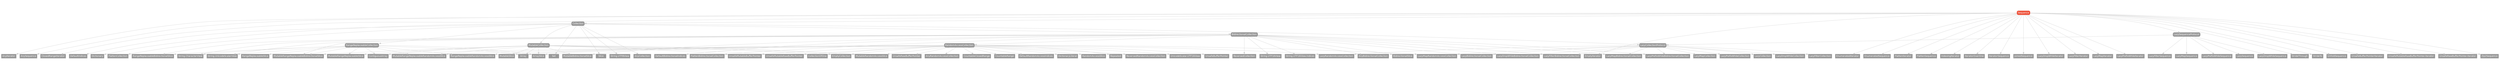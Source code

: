 strict digraph "Sequence - Type Hierarchy - SwiftDoc.org" {
    pad="0.1,0.8"
    node [shape=box, style="filled,rounded", color="#999999", fillcolor="#999999", fontcolor=white, fontname=Helvetica, fontnames="Helvetica,sansserif", fontsize=12, margin="0.07,0.05", height="0.3"]
    edge [color="#cccccc"]
    "AnyBidirectionalCollection" [URL="/type/AnyBidirectionalCollection/hierarchy/", style=filled]
    "AnyCollection" [URL="/type/AnyCollection/hierarchy/", style=filled]
    "AnyIterator" [URL="/type/AnyIterator/hierarchy/", style=filled]
    "AnyRandomAccessCollection" [URL="/type/AnyRandomAccessCollection/hierarchy/", style=filled]
    "AnySequence" [URL="/type/AnySequence/hierarchy/", style=filled]
    "Array" [URL="/type/Array/hierarchy/", style=filled]
    "ArraySlice" [URL="/type/ArraySlice/hierarchy/", style=filled]
    "BidirectionalCollection" [URL="/protocol/BidirectionalCollection/hierarchy/"]
    "BidirectionalSlice" [URL="/type/BidirectionalSlice/hierarchy/", style=filled]
    "ClosedRangeIterator" [URL="/type/ClosedRangeIterator/hierarchy/", style=filled]
    "Collection" [URL="/protocol/Collection/hierarchy/"]
    "CollectionOfOne" [URL="/type/CollectionOfOne/hierarchy/", style=filled]
    "ContiguousArray" [URL="/type/ContiguousArray/hierarchy/", style=filled]
    "CountableClosedRange" [URL="/type/CountableClosedRange/hierarchy/", style=filled]
    "CountableRange" [URL="/type/CountableRange/hierarchy/", style=filled]
    "DefaultBidirectionalIndices" [URL="/type/DefaultBidirectionalIndices/hierarchy/", style=filled]
    "DefaultIndices" [URL="/type/DefaultIndices/hierarchy/", style=filled]
    "DefaultRandomAccessIndices" [URL="/type/DefaultRandomAccessIndices/hierarchy/", style=filled]
    "Dictionary" [URL="/type/Dictionary/hierarchy/", style=filled]
    "DictionaryLiteral" [URL="/type/DictionaryLiteral/hierarchy/", style=filled]
    "EmptyCollection" [URL="/type/EmptyCollection/hierarchy/", style=filled]
    "EmptyIterator" [URL="/type/EmptyIterator/hierarchy/", style=filled]
    "EnumeratedIterator" [URL="/type/EnumeratedIterator/hierarchy/", style=filled]
    "EnumeratedSequence" [URL="/type/EnumeratedSequence/hierarchy/", style=filled]
    "FlattenBidirectionalCollection" [URL="/type/FlattenBidirectionalCollection/hierarchy/", style=filled]
    "FlattenCollection" [URL="/type/FlattenCollection/hierarchy/", style=filled]
    "FlattenIterator" [URL="/type/FlattenIterator/hierarchy/", style=filled]
    "FlattenSequence" [URL="/type/FlattenSequence/hierarchy/", style=filled]
    "IndexingIterator" [URL="/type/IndexingIterator/hierarchy/", style=filled]
    "IteratorOverOne" [URL="/type/IteratorOverOne/hierarchy/", style=filled]
    "IteratorSequence" [URL="/type/IteratorSequence/hierarchy/", style=filled]
    "JoinedSequence" [URL="/type/JoinedSequence/hierarchy/", style=filled]
    "LazyBidirectionalCollection" [URL="/type/LazyBidirectionalCollection/hierarchy/", style=filled]
    "LazyCollection" [URL="/type/LazyCollection/hierarchy/", style=filled]
    "LazyCollectionProtocol" [URL="/protocol/LazyCollectionProtocol/hierarchy/"]
    "LazyDropWhileBidirectionalCollection" [URL="/type/LazyDropWhileBidirectionalCollection/hierarchy/", style=filled]
    "LazyDropWhileCollection" [URL="/type/LazyDropWhileCollection/hierarchy/", style=filled]
    "LazyDropWhileIterator" [URL="/type/LazyDropWhileIterator/hierarchy/", style=filled]
    "LazyDropWhileSequence" [URL="/type/LazyDropWhileSequence/hierarchy/", style=filled]
    "LazyFilterBidirectionalCollection" [URL="/type/LazyFilterBidirectionalCollection/hierarchy/", style=filled]
    "LazyFilterCollection" [URL="/type/LazyFilterCollection/hierarchy/", style=filled]
    "LazyFilterIterator" [URL="/type/LazyFilterIterator/hierarchy/", style=filled]
    "LazyFilterSequence" [URL="/type/LazyFilterSequence/hierarchy/", style=filled]
    "LazyMapBidirectionalCollection" [URL="/type/LazyMapBidirectionalCollection/hierarchy/", style=filled]
    "LazyMapCollection" [URL="/type/LazyMapCollection/hierarchy/", style=filled]
    "LazyMapIterator" [URL="/type/LazyMapIterator/hierarchy/", style=filled]
    "LazyMapRandomAccessCollection" [URL="/type/LazyMapRandomAccessCollection/hierarchy/", style=filled]
    "LazyMapSequence" [URL="/type/LazyMapSequence/hierarchy/", style=filled]
    "LazyPrefixWhileBidirectionalCollection" [URL="/type/LazyPrefixWhileBidirectionalCollection/hierarchy/", style=filled]
    "LazyPrefixWhileCollection" [URL="/type/LazyPrefixWhileCollection/hierarchy/", style=filled]
    "LazyPrefixWhileIterator" [URL="/type/LazyPrefixWhileIterator/hierarchy/", style=filled]
    "LazyPrefixWhileSequence" [URL="/type/LazyPrefixWhileSequence/hierarchy/", style=filled]
    "LazyRandomAccessCollection" [URL="/type/LazyRandomAccessCollection/hierarchy/", style=filled]
    "LazySequence" [URL="/type/LazySequence/hierarchy/", style=filled]
    "LazySequenceProtocol" [URL="/protocol/LazySequenceProtocol/hierarchy/"]
    "MutableBidirectionalSlice" [URL="/type/MutableBidirectionalSlice/hierarchy/", style=filled]
    "MutableCollection" [URL="/protocol/MutableCollection/hierarchy/"]
    "MutableRandomAccessSlice" [URL="/type/MutableRandomAccessSlice/hierarchy/", style=filled]
    "MutableRangeReplaceableBidirectionalSlice" [URL="/type/MutableRangeReplaceableBidirectionalSlice/hierarchy/", style=filled]
    "MutableRangeReplaceableRandomAccessSlice" [URL="/type/MutableRangeReplaceableRandomAccessSlice/hierarchy/", style=filled]
    "MutableRangeReplaceableSlice" [URL="/type/MutableRangeReplaceableSlice/hierarchy/", style=filled]
    "MutableSlice" [URL="/type/MutableSlice/hierarchy/", style=filled]
    "RandomAccessCollection" [URL="/protocol/RandomAccessCollection/hierarchy/"]
    "RandomAccessSlice" [URL="/type/RandomAccessSlice/hierarchy/", style=filled]
    "RangeReplaceableBidirectionalSlice" [URL="/type/RangeReplaceableBidirectionalSlice/hierarchy/", style=filled]
    "RangeReplaceableCollection" [URL="/protocol/RangeReplaceableCollection/hierarchy/"]
    "RangeReplaceableRandomAccessSlice" [URL="/type/RangeReplaceableRandomAccessSlice/hierarchy/", style=filled]
    "RangeReplaceableSlice" [URL="/type/RangeReplaceableSlice/hierarchy/", style=filled]
    "Repeated" [URL="/type/Repeated/hierarchy/", style=filled]
    "ReversedCollection" [URL="/type/ReversedCollection/hierarchy/", style=filled]
    "ReversedRandomAccessCollection" [URL="/type/ReversedRandomAccessCollection/hierarchy/", style=filled]
    "Sequence" [URL="/protocol/Sequence/", style="filled,rounded", fillcolor="#ee543d", color="#ee543d"]
    "Set" [URL="/type/Set/hierarchy/", style=filled]
    "Slice" [URL="/type/Slice/hierarchy/", style=filled]
    "StrideThrough" [URL="/type/StrideThrough/hierarchy/", style=filled]
    "StrideTo" [URL="/type/StrideTo/hierarchy/", style=filled]
    "String.CharacterView" [URL="/type/String.CharacterView/hierarchy/", style=filled]
    "String.UTF16View" [URL="/type/String.UTF16View/hierarchy/", style=filled]
    "String.UTF16View.Indices" [URL="/type/String.UTF16View.Indices/hierarchy/", style=filled]
    "String.UTF8View" [URL="/type/String.UTF8View/hierarchy/", style=filled]
    "String.UnicodeScalarView" [URL="/type/String.UnicodeScalarView/hierarchy/", style=filled]
    "UnfoldSequence" [URL="/type/UnfoldSequence/hierarchy/", style=filled]
    "UnicodeScalar.UTF16View" [URL="/type/UnicodeScalar.UTF16View/hierarchy/", style=filled]
    "UnsafeBufferPointer" [URL="/type/UnsafeBufferPointer/hierarchy/", style=filled]
    "UnsafeBufferPointerIterator" [URL="/type/UnsafeBufferPointerIterator/hierarchy/", style=filled]
    "UnsafeMutableBufferPointer" [URL="/type/UnsafeMutableBufferPointer/hierarchy/", style=filled]
    "UnsafeMutableRawBufferPointer" [URL="/type/UnsafeMutableRawBufferPointer/hierarchy/", style=filled]
    "UnsafeMutableRawBufferPointer.Iterator" [URL="/type/UnsafeMutableRawBufferPointer.Iterator/hierarchy/", style=filled]
    "UnsafeRawBufferPointer" [URL="/type/UnsafeRawBufferPointer/hierarchy/", style=filled]
    "UnsafeRawBufferPointer.Iterator" [URL="/type/UnsafeRawBufferPointer.Iterator/hierarchy/", style=filled]
    "Zip2Sequence" [URL="/type/Zip2Sequence/hierarchy/", style=filled]    "Sequence" -> "AnyIterator"
    "Sequence" -> "AnySequence"
    "Sequence" -> "ClosedRangeIterator"
    "Sequence" -> "Collection"
    "Sequence" -> "EmptyIterator"
    "Sequence" -> "EnumeratedIterator"
    "Sequence" -> "EnumeratedSequence"
    "Sequence" -> "FlattenIterator"
    "Sequence" -> "FlattenSequence"
    "Sequence" -> "IndexingIterator"
    "Sequence" -> "IteratorOverOne"
    "Sequence" -> "IteratorSequence"
    "Sequence" -> "JoinedSequence"
    "Sequence" -> "LazyDropWhileIterator"
    "Sequence" -> "LazyFilterIterator"
    "Sequence" -> "LazyMapIterator"
    "Sequence" -> "LazyPrefixWhileIterator"
    "Sequence" -> "LazySequenceProtocol"
    "Sequence" -> "StrideThrough"
    "Sequence" -> "StrideTo"
    "Sequence" -> "UnfoldSequence"
    "Sequence" -> "UnsafeBufferPointerIterator"
    "Sequence" -> "Zip2Sequence"
    "Sequence" -> "UnsafeMutableRawBufferPointer.Iterator"
    "Sequence" -> "UnsafeRawBufferPointer.Iterator"
    "Collection" -> "AnyCollection"
    "Collection" -> "BidirectionalCollection"
    "Collection" -> "DefaultIndices"
    "Collection" -> "Dictionary"
    "Collection" -> "FlattenCollection"
    "Collection" -> "LazyCollectionProtocol"
    "Collection" -> "MutableCollection"
    "Collection" -> "RangeReplaceableCollection"
    "Collection" -> "Set"
    "Collection" -> "Slice"
    "Collection" -> "String.UTF8View"
    "BidirectionalCollection" -> "AnyBidirectionalCollection"
    "BidirectionalCollection" -> "BidirectionalSlice"
    "BidirectionalCollection" -> "DefaultBidirectionalIndices"
    "BidirectionalCollection" -> "FlattenBidirectionalCollection"
    "BidirectionalCollection" -> "LazyBidirectionalCollection"
    "BidirectionalCollection" -> "LazyDropWhileBidirectionalCollection"
    "BidirectionalCollection" -> "LazyFilterBidirectionalCollection"
    "BidirectionalCollection" -> "LazyMapBidirectionalCollection"
    "BidirectionalCollection" -> "LazyPrefixWhileBidirectionalCollection"
    "BidirectionalCollection" -> "MutableBidirectionalSlice"
    "BidirectionalCollection" -> "MutableRangeReplaceableBidirectionalSlice"
    "BidirectionalCollection" -> "RandomAccessCollection"
    "BidirectionalCollection" -> "RangeReplaceableBidirectionalSlice"
    "BidirectionalCollection" -> "ReversedCollection"
    "BidirectionalCollection" -> "String.UTF16View"
    "BidirectionalCollection" -> "String.CharacterView"
    "BidirectionalCollection" -> "String.UnicodeScalarView"
    "BidirectionalCollection" -> "String.UTF16View.Indices"
    "RandomAccessCollection" -> "AnyRandomAccessCollection"
    "RandomAccessCollection" -> "Array"
    "RandomAccessCollection" -> "ArraySlice"
    "RandomAccessCollection" -> "CollectionOfOne"
    "RandomAccessCollection" -> "ContiguousArray"
    "RandomAccessCollection" -> "CountableClosedRange"
    "RandomAccessCollection" -> "CountableRange"
    "RandomAccessCollection" -> "DefaultRandomAccessIndices"
    "RandomAccessCollection" -> "DictionaryLiteral"
    "RandomAccessCollection" -> "EmptyCollection"
    "RandomAccessCollection" -> "LazyMapRandomAccessCollection"
    "RandomAccessCollection" -> "LazyRandomAccessCollection"
    "RandomAccessCollection" -> "MutableRandomAccessSlice"
    "RandomAccessCollection" -> "MutableRangeReplaceableRandomAccessSlice"
    "RandomAccessCollection" -> "RandomAccessSlice"
    "RandomAccessCollection" -> "RangeReplaceableRandomAccessSlice"
    "RandomAccessCollection" -> "Repeated"
    "RandomAccessCollection" -> "ReversedRandomAccessCollection"
    "RandomAccessCollection" -> "UnsafeBufferPointer"
    "RandomAccessCollection" -> "UnsafeMutableBufferPointer"
    "RandomAccessCollection" -> "UnsafeMutableRawBufferPointer"
    "RandomAccessCollection" -> "UnsafeRawBufferPointer"
    "RandomAccessCollection" -> "UnicodeScalar.UTF16View"
    "LazyCollectionProtocol" -> "LazyBidirectionalCollection"
    "LazyCollectionProtocol" -> "LazyCollection"
    "LazyCollectionProtocol" -> "LazyDropWhileBidirectionalCollection"
    "LazyCollectionProtocol" -> "LazyDropWhileCollection"
    "LazyCollectionProtocol" -> "LazyFilterBidirectionalCollection"
    "LazyCollectionProtocol" -> "LazyFilterCollection"
    "LazyCollectionProtocol" -> "LazyMapBidirectionalCollection"
    "LazyCollectionProtocol" -> "LazyMapCollection"
    "LazyCollectionProtocol" -> "LazyMapRandomAccessCollection"
    "LazyCollectionProtocol" -> "LazyPrefixWhileBidirectionalCollection"
    "LazyCollectionProtocol" -> "LazyPrefixWhileCollection"
    "LazyCollectionProtocol" -> "LazyRandomAccessCollection"
    "MutableCollection" -> "Array"
    "MutableCollection" -> "ArraySlice"
    "MutableCollection" -> "CollectionOfOne"
    "MutableCollection" -> "ContiguousArray"
    "MutableCollection" -> "EmptyCollection"
    "MutableCollection" -> "MutableBidirectionalSlice"
    "MutableCollection" -> "MutableRandomAccessSlice"
    "MutableCollection" -> "MutableRangeReplaceableBidirectionalSlice"
    "MutableCollection" -> "MutableRangeReplaceableRandomAccessSlice"
    "MutableCollection" -> "MutableRangeReplaceableSlice"
    "MutableCollection" -> "MutableSlice"
    "MutableCollection" -> "UnsafeMutableBufferPointer"
    "MutableCollection" -> "UnsafeMutableRawBufferPointer"
    "RangeReplaceableCollection" -> "Array"
    "RangeReplaceableCollection" -> "ArraySlice"
    "RangeReplaceableCollection" -> "ContiguousArray"
    "RangeReplaceableCollection" -> "MutableRangeReplaceableBidirectionalSlice"
    "RangeReplaceableCollection" -> "MutableRangeReplaceableRandomAccessSlice"
    "RangeReplaceableCollection" -> "MutableRangeReplaceableSlice"
    "RangeReplaceableCollection" -> "RangeReplaceableBidirectionalSlice"
    "RangeReplaceableCollection" -> "RangeReplaceableRandomAccessSlice"
    "RangeReplaceableCollection" -> "RangeReplaceableSlice"
    "RangeReplaceableCollection" -> "String.CharacterView"
    "RangeReplaceableCollection" -> "String.UnicodeScalarView"
    "LazySequenceProtocol" -> "LazyCollectionProtocol"
    "LazySequenceProtocol" -> "LazyDropWhileSequence"
    "LazySequenceProtocol" -> "LazyFilterSequence"
    "LazySequenceProtocol" -> "LazyMapSequence"
    "LazySequenceProtocol" -> "LazyPrefixWhileSequence"
    "LazySequenceProtocol" -> "LazySequence"
    "LazyCollectionProtocol" -> "LazyBidirectionalCollection"
    "LazyCollectionProtocol" -> "LazyCollection"
    "LazyCollectionProtocol" -> "LazyDropWhileBidirectionalCollection"
    "LazyCollectionProtocol" -> "LazyDropWhileCollection"
    "LazyCollectionProtocol" -> "LazyFilterBidirectionalCollection"
    "LazyCollectionProtocol" -> "LazyFilterCollection"
    "LazyCollectionProtocol" -> "LazyMapBidirectionalCollection"
    "LazyCollectionProtocol" -> "LazyMapCollection"
    "LazyCollectionProtocol" -> "LazyMapRandomAccessCollection"
    "LazyCollectionProtocol" -> "LazyPrefixWhileBidirectionalCollection"
    "LazyCollectionProtocol" -> "LazyPrefixWhileCollection"
    "LazyCollectionProtocol" -> "LazyRandomAccessCollection"
    subgraph Types {
        rank = max; "AnyIterator"; "AnySequence"; "ClosedRangeIterator"; "EmptyIterator"; "EnumeratedIterator"; "EnumeratedSequence"; "FlattenIterator"; "FlattenSequence"; "IndexingIterator"; "IteratorOverOne"; "IteratorSequence"; "JoinedSequence"; "LazyDropWhileIterator"; "LazyFilterIterator"; "LazyMapIterator"; "LazyPrefixWhileIterator"; "StrideThrough"; "StrideTo"; "UnfoldSequence"; "UnsafeBufferPointerIterator"; "Zip2Sequence"; "UnsafeMutableRawBufferPointer.Iterator"; "UnsafeRawBufferPointer.Iterator"; "AnyCollection"; "DefaultIndices"; "Dictionary"; "FlattenCollection"; "Set"; "Slice"; "String.UTF8View"; "AnyBidirectionalCollection"; "BidirectionalSlice"; "DefaultBidirectionalIndices"; "FlattenBidirectionalCollection"; "LazyBidirectionalCollection"; "LazyDropWhileBidirectionalCollection"; "LazyFilterBidirectionalCollection"; "LazyMapBidirectionalCollection"; "LazyPrefixWhileBidirectionalCollection"; "MutableBidirectionalSlice"; "MutableRangeReplaceableBidirectionalSlice"; "RangeReplaceableBidirectionalSlice"; "ReversedCollection"; "String.UTF16View"; "String.CharacterView"; "String.UnicodeScalarView"; "String.UTF16View.Indices"; "AnyRandomAccessCollection"; "Array"; "ArraySlice"; "CollectionOfOne"; "ContiguousArray"; "CountableClosedRange"; "CountableRange"; "DefaultRandomAccessIndices"; "DictionaryLiteral"; "EmptyCollection"; "LazyMapRandomAccessCollection"; "LazyRandomAccessCollection"; "MutableRandomAccessSlice"; "MutableRangeReplaceableRandomAccessSlice"; "RandomAccessSlice"; "RangeReplaceableRandomAccessSlice"; "Repeated"; "ReversedRandomAccessCollection"; "UnsafeBufferPointer"; "UnsafeMutableBufferPointer"; "UnsafeMutableRawBufferPointer"; "UnsafeRawBufferPointer"; "UnicodeScalar.UTF16View"; "LazyCollection"; "LazyDropWhileCollection"; "LazyFilterCollection"; "LazyMapCollection"; "LazyPrefixWhileCollection"; "MutableRangeReplaceableSlice"; "MutableSlice"; "RangeReplaceableSlice"; "LazyDropWhileSequence"; "LazyFilterSequence"; "LazyMapSequence"; "LazyPrefixWhileSequence"; "LazySequence";
    }
}